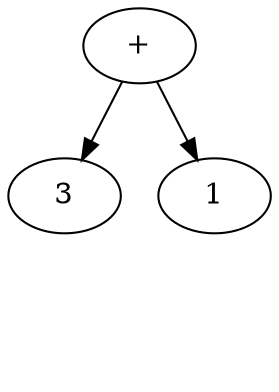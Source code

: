 digraph {
    three[label="3" class="value,disabled"]
    negone[label="1" class="value"]
    sub[label="+" class="operator"]

    sub -> three[class="disabled"]
    sub -> negone

    c[style="invis"]
    negone -> c[style="invis"]
}
